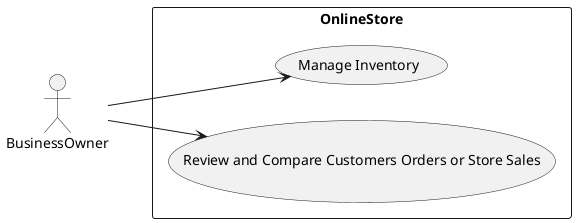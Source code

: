 @startuml
left to right direction
actor BusinessOwner
rectangle OnlineStore {
  BusinessOwner --> (Manage Inventory)
  BusinessOwner --> (Review and Compare Customers Orders or Store Sales)
}
@enduml